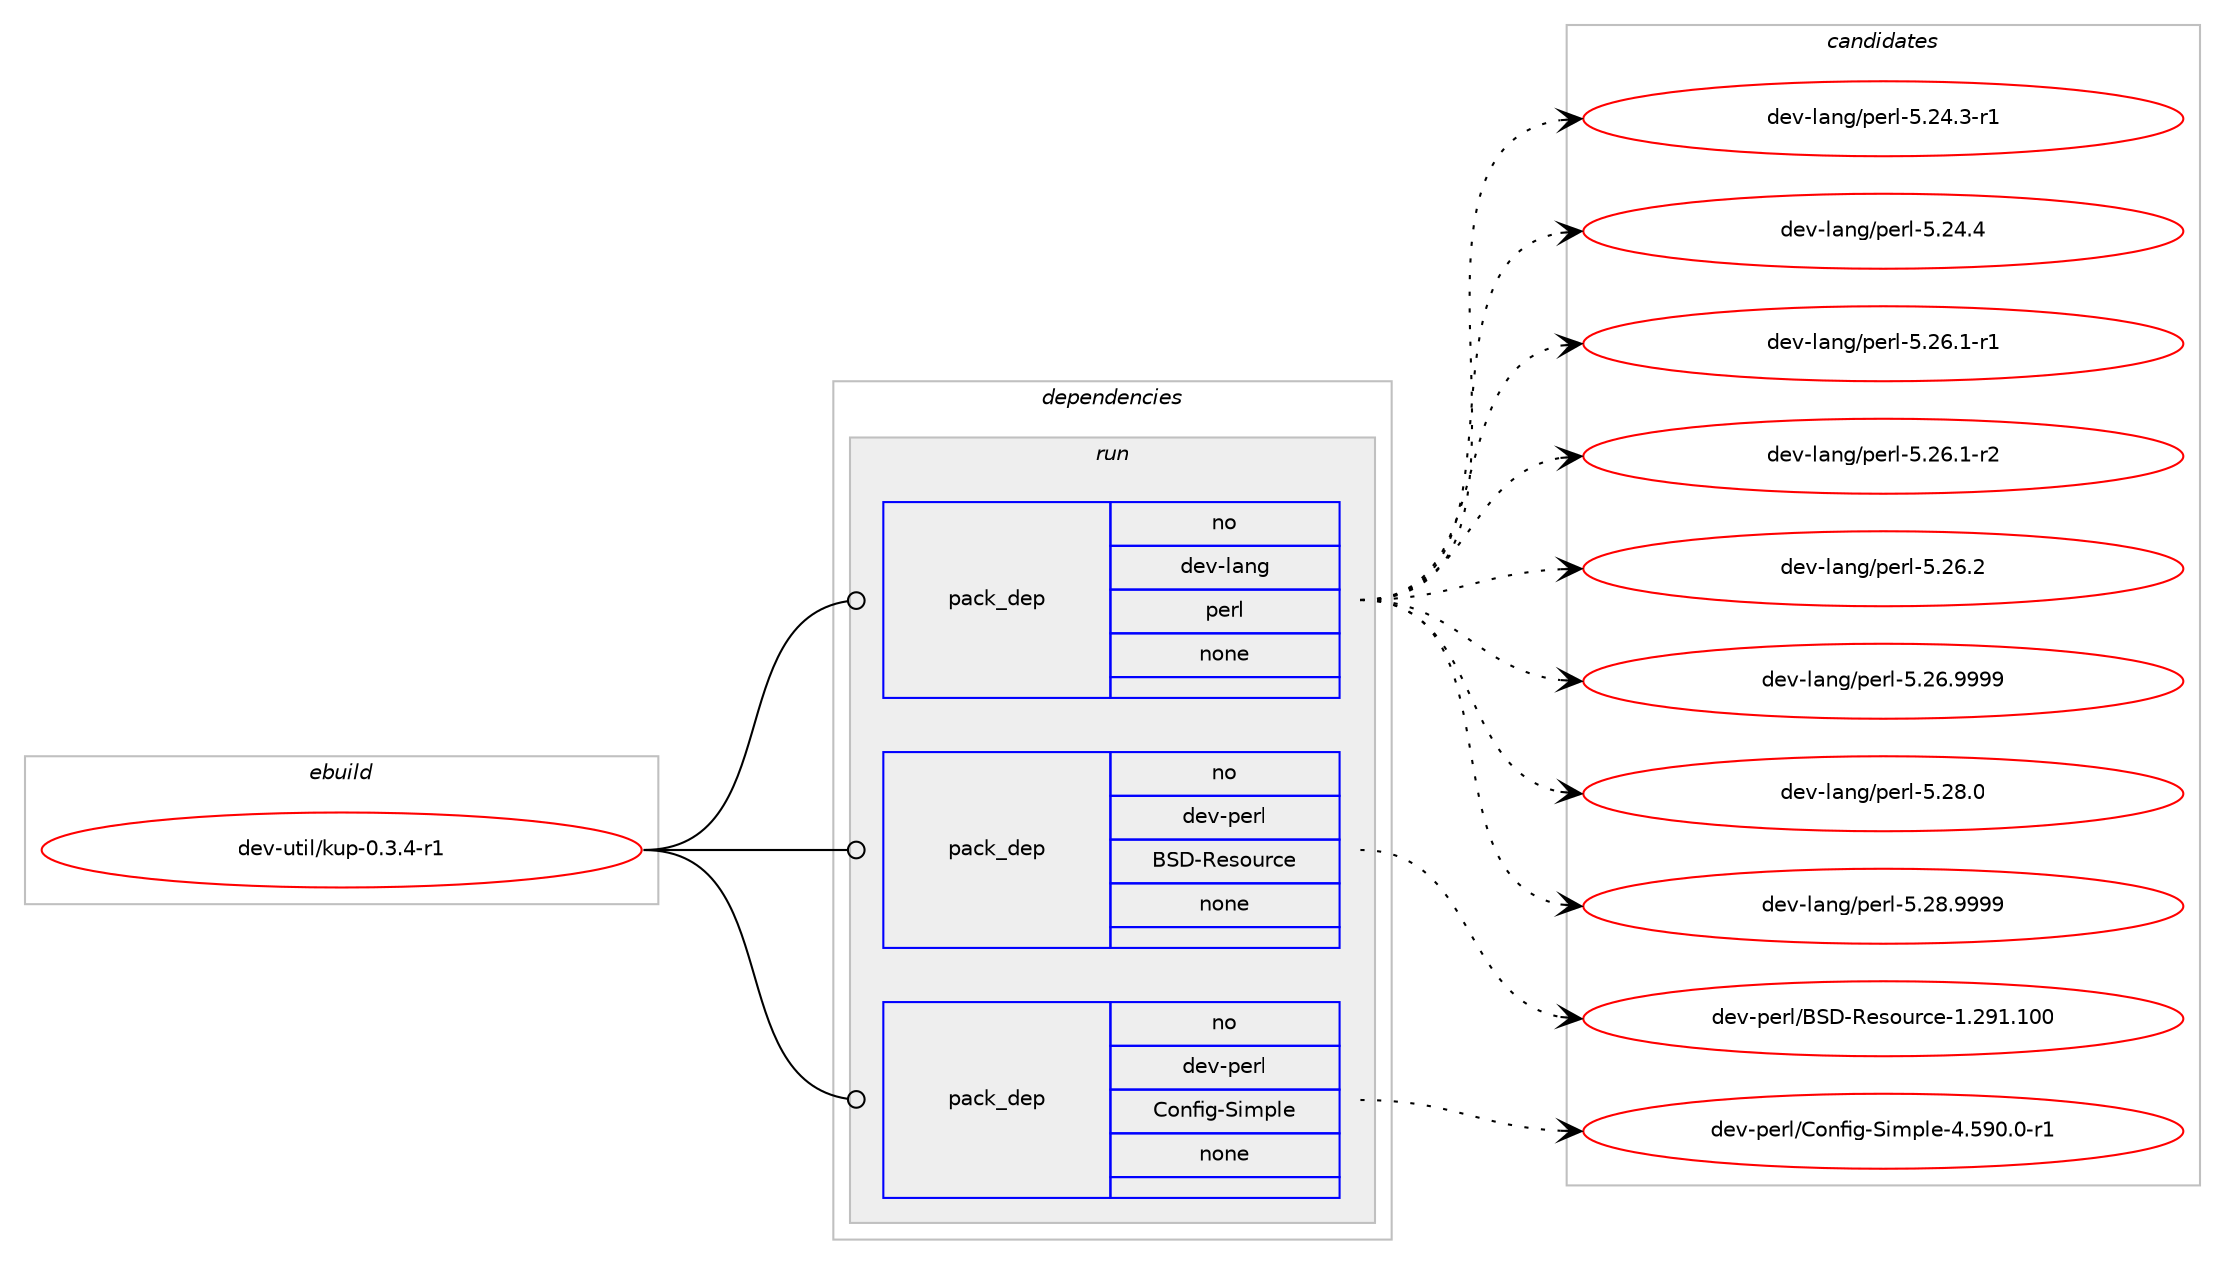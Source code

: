 digraph prolog {

# *************
# Graph options
# *************

newrank=true;
concentrate=true;
compound=true;
graph [rankdir=LR,fontname=Helvetica,fontsize=10,ranksep=1.5];#, ranksep=2.5, nodesep=0.2];
edge  [arrowhead=vee];
node  [fontname=Helvetica,fontsize=10];

# **********
# The ebuild
# **********

subgraph cluster_leftcol {
color=gray;
rank=same;
label=<<i>ebuild</i>>;
id [label="dev-util/kup-0.3.4-r1", color=red, width=4, href="../dev-util/kup-0.3.4-r1.svg"];
}

# ****************
# The dependencies
# ****************

subgraph cluster_midcol {
color=gray;
label=<<i>dependencies</i>>;
subgraph cluster_compile {
fillcolor="#eeeeee";
style=filled;
label=<<i>compile</i>>;
}
subgraph cluster_compileandrun {
fillcolor="#eeeeee";
style=filled;
label=<<i>compile and run</i>>;
}
subgraph cluster_run {
fillcolor="#eeeeee";
style=filled;
label=<<i>run</i>>;
subgraph pack1098819 {
dependency1547137 [label=<<TABLE BORDER="0" CELLBORDER="1" CELLSPACING="0" CELLPADDING="4" WIDTH="220"><TR><TD ROWSPAN="6" CELLPADDING="30">pack_dep</TD></TR><TR><TD WIDTH="110">no</TD></TR><TR><TD>dev-lang</TD></TR><TR><TD>perl</TD></TR><TR><TD>none</TD></TR><TR><TD></TD></TR></TABLE>>, shape=none, color=blue];
}
id:e -> dependency1547137:w [weight=20,style="solid",arrowhead="odot"];
subgraph pack1098820 {
dependency1547138 [label=<<TABLE BORDER="0" CELLBORDER="1" CELLSPACING="0" CELLPADDING="4" WIDTH="220"><TR><TD ROWSPAN="6" CELLPADDING="30">pack_dep</TD></TR><TR><TD WIDTH="110">no</TD></TR><TR><TD>dev-perl</TD></TR><TR><TD>BSD-Resource</TD></TR><TR><TD>none</TD></TR><TR><TD></TD></TR></TABLE>>, shape=none, color=blue];
}
id:e -> dependency1547138:w [weight=20,style="solid",arrowhead="odot"];
subgraph pack1098821 {
dependency1547139 [label=<<TABLE BORDER="0" CELLBORDER="1" CELLSPACING="0" CELLPADDING="4" WIDTH="220"><TR><TD ROWSPAN="6" CELLPADDING="30">pack_dep</TD></TR><TR><TD WIDTH="110">no</TD></TR><TR><TD>dev-perl</TD></TR><TR><TD>Config-Simple</TD></TR><TR><TD>none</TD></TR><TR><TD></TD></TR></TABLE>>, shape=none, color=blue];
}
id:e -> dependency1547139:w [weight=20,style="solid",arrowhead="odot"];
}
}

# **************
# The candidates
# **************

subgraph cluster_choices {
rank=same;
color=gray;
label=<<i>candidates</i>>;

subgraph choice1098819 {
color=black;
nodesep=1;
choice100101118451089711010347112101114108455346505246514511449 [label="dev-lang/perl-5.24.3-r1", color=red, width=4,href="../dev-lang/perl-5.24.3-r1.svg"];
choice10010111845108971101034711210111410845534650524652 [label="dev-lang/perl-5.24.4", color=red, width=4,href="../dev-lang/perl-5.24.4.svg"];
choice100101118451089711010347112101114108455346505446494511449 [label="dev-lang/perl-5.26.1-r1", color=red, width=4,href="../dev-lang/perl-5.26.1-r1.svg"];
choice100101118451089711010347112101114108455346505446494511450 [label="dev-lang/perl-5.26.1-r2", color=red, width=4,href="../dev-lang/perl-5.26.1-r2.svg"];
choice10010111845108971101034711210111410845534650544650 [label="dev-lang/perl-5.26.2", color=red, width=4,href="../dev-lang/perl-5.26.2.svg"];
choice10010111845108971101034711210111410845534650544657575757 [label="dev-lang/perl-5.26.9999", color=red, width=4,href="../dev-lang/perl-5.26.9999.svg"];
choice10010111845108971101034711210111410845534650564648 [label="dev-lang/perl-5.28.0", color=red, width=4,href="../dev-lang/perl-5.28.0.svg"];
choice10010111845108971101034711210111410845534650564657575757 [label="dev-lang/perl-5.28.9999", color=red, width=4,href="../dev-lang/perl-5.28.9999.svg"];
dependency1547137:e -> choice100101118451089711010347112101114108455346505246514511449:w [style=dotted,weight="100"];
dependency1547137:e -> choice10010111845108971101034711210111410845534650524652:w [style=dotted,weight="100"];
dependency1547137:e -> choice100101118451089711010347112101114108455346505446494511449:w [style=dotted,weight="100"];
dependency1547137:e -> choice100101118451089711010347112101114108455346505446494511450:w [style=dotted,weight="100"];
dependency1547137:e -> choice10010111845108971101034711210111410845534650544650:w [style=dotted,weight="100"];
dependency1547137:e -> choice10010111845108971101034711210111410845534650544657575757:w [style=dotted,weight="100"];
dependency1547137:e -> choice10010111845108971101034711210111410845534650564648:w [style=dotted,weight="100"];
dependency1547137:e -> choice10010111845108971101034711210111410845534650564657575757:w [style=dotted,weight="100"];
}
subgraph choice1098820 {
color=black;
nodesep=1;
choice100101118451121011141084766836845821011151111171149910145494650574946494848 [label="dev-perl/BSD-Resource-1.291.100", color=red, width=4,href="../dev-perl/BSD-Resource-1.291.100.svg"];
dependency1547138:e -> choice100101118451121011141084766836845821011151111171149910145494650574946494848:w [style=dotted,weight="100"];
}
subgraph choice1098821 {
color=black;
nodesep=1;
choice100101118451121011141084767111110102105103458310510911210810145524653574846484511449 [label="dev-perl/Config-Simple-4.590.0-r1", color=red, width=4,href="../dev-perl/Config-Simple-4.590.0-r1.svg"];
dependency1547139:e -> choice100101118451121011141084767111110102105103458310510911210810145524653574846484511449:w [style=dotted,weight="100"];
}
}

}
